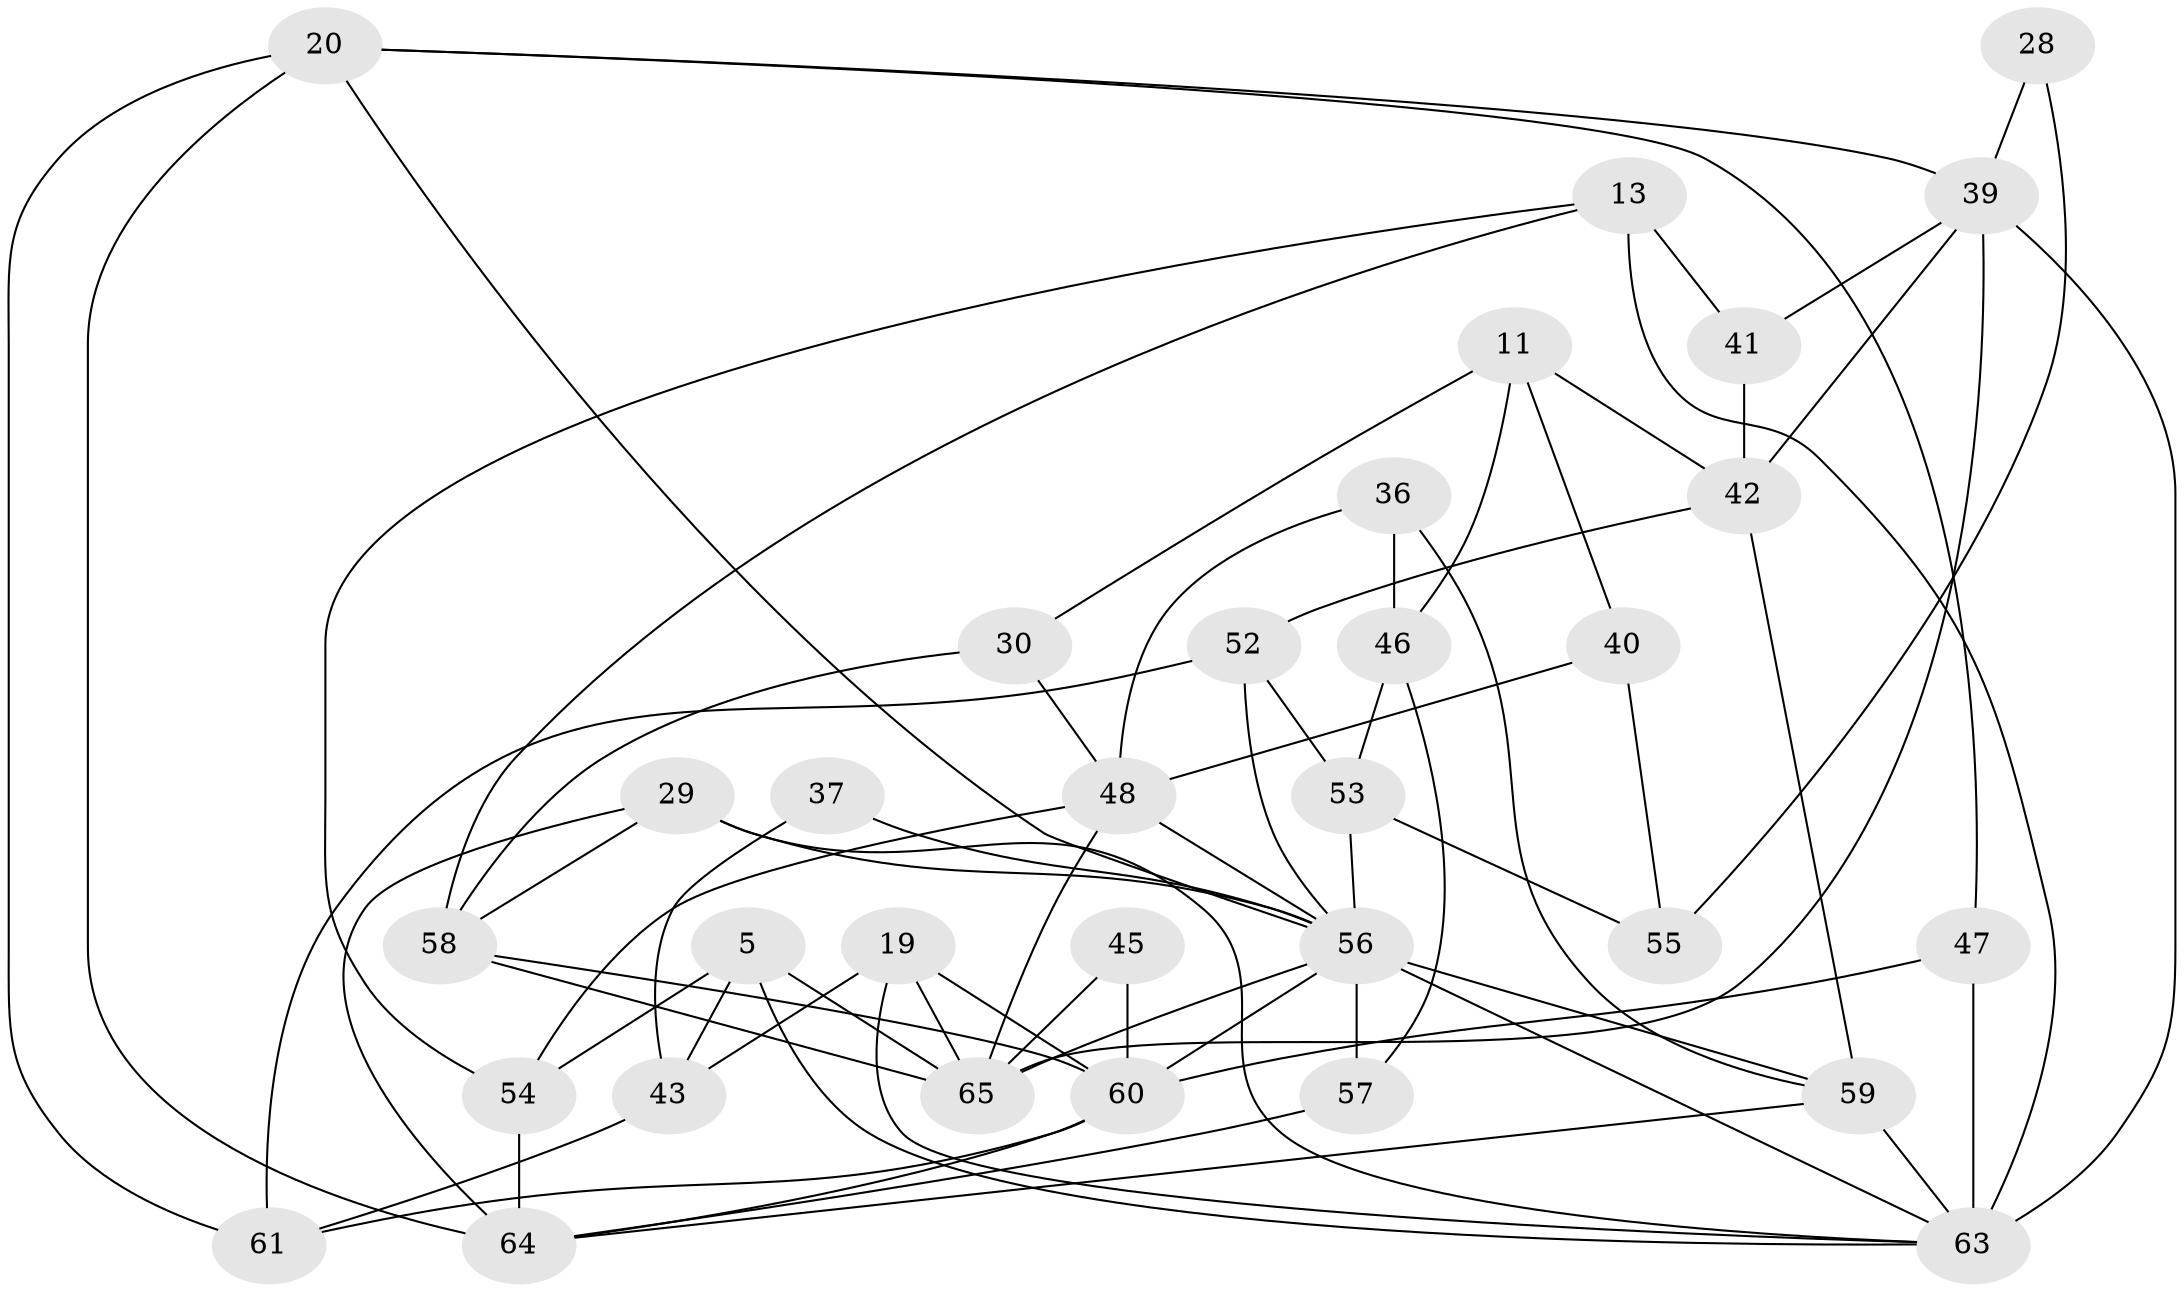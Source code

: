 // original degree distribution, {4: 0.23076923076923078, 7: 0.06153846153846154, 3: 0.3230769230769231, 5: 0.26153846153846155, 2: 0.09230769230769231, 6: 0.03076923076923077}
// Generated by graph-tools (version 1.1) at 2025/49/03/09/25 04:49:58]
// undirected, 32 vertices, 71 edges
graph export_dot {
graph [start="1"]
  node [color=gray90,style=filled];
  5;
  11;
  13;
  19 [super="+14"];
  20 [super="+8"];
  28;
  29;
  30;
  36;
  37;
  39 [super="+38"];
  40 [super="+12"];
  41;
  42 [super="+15+33"];
  43;
  45;
  46;
  47;
  48 [super="+31"];
  52 [super="+21"];
  53 [super="+16"];
  54;
  55;
  56 [super="+49+50"];
  57 [super="+10"];
  58 [super="+1+35"];
  59 [super="+24"];
  60 [super="+2+51"];
  61;
  63 [super="+62+18"];
  64 [super="+27+17+34"];
  65 [super="+6"];
  5 -- 63;
  5 -- 54;
  5 -- 43;
  5 -- 65;
  11 -- 40 [weight=2];
  11 -- 30;
  11 -- 46;
  11 -- 42;
  13 -- 54;
  13 -- 41;
  13 -- 58;
  13 -- 63 [weight=2];
  19 -- 43 [weight=2];
  19 -- 65 [weight=2];
  19 -- 63;
  19 -- 60;
  20 -- 47;
  20 -- 61;
  20 -- 39 [weight=2];
  20 -- 56;
  20 -- 64 [weight=2];
  28 -- 55;
  28 -- 39;
  29 -- 58;
  29 -- 56;
  29 -- 64;
  29 -- 63;
  30 -- 48;
  30 -- 58;
  36 -- 48;
  36 -- 46;
  36 -- 59;
  37 -- 43;
  37 -- 56;
  39 -- 65;
  39 -- 41;
  39 -- 63 [weight=3];
  39 -- 42;
  40 -- 48 [weight=3];
  40 -- 55;
  41 -- 42;
  42 -- 59 [weight=3];
  42 -- 52;
  43 -- 61;
  45 -- 65;
  45 -- 60;
  46 -- 57;
  46 -- 53;
  47 -- 63 [weight=3];
  47 -- 60;
  48 -- 65;
  48 -- 54;
  48 -- 56 [weight=3];
  52 -- 61;
  52 -- 56;
  52 -- 53 [weight=2];
  53 -- 55;
  53 -- 56 [weight=2];
  54 -- 64;
  56 -- 65;
  56 -- 57;
  56 -- 60 [weight=3];
  56 -- 63 [weight=2];
  56 -- 59;
  57 -- 64;
  58 -- 60 [weight=3];
  58 -- 65;
  59 -- 63 [weight=2];
  59 -- 64;
  60 -- 64;
  60 -- 61;
}
